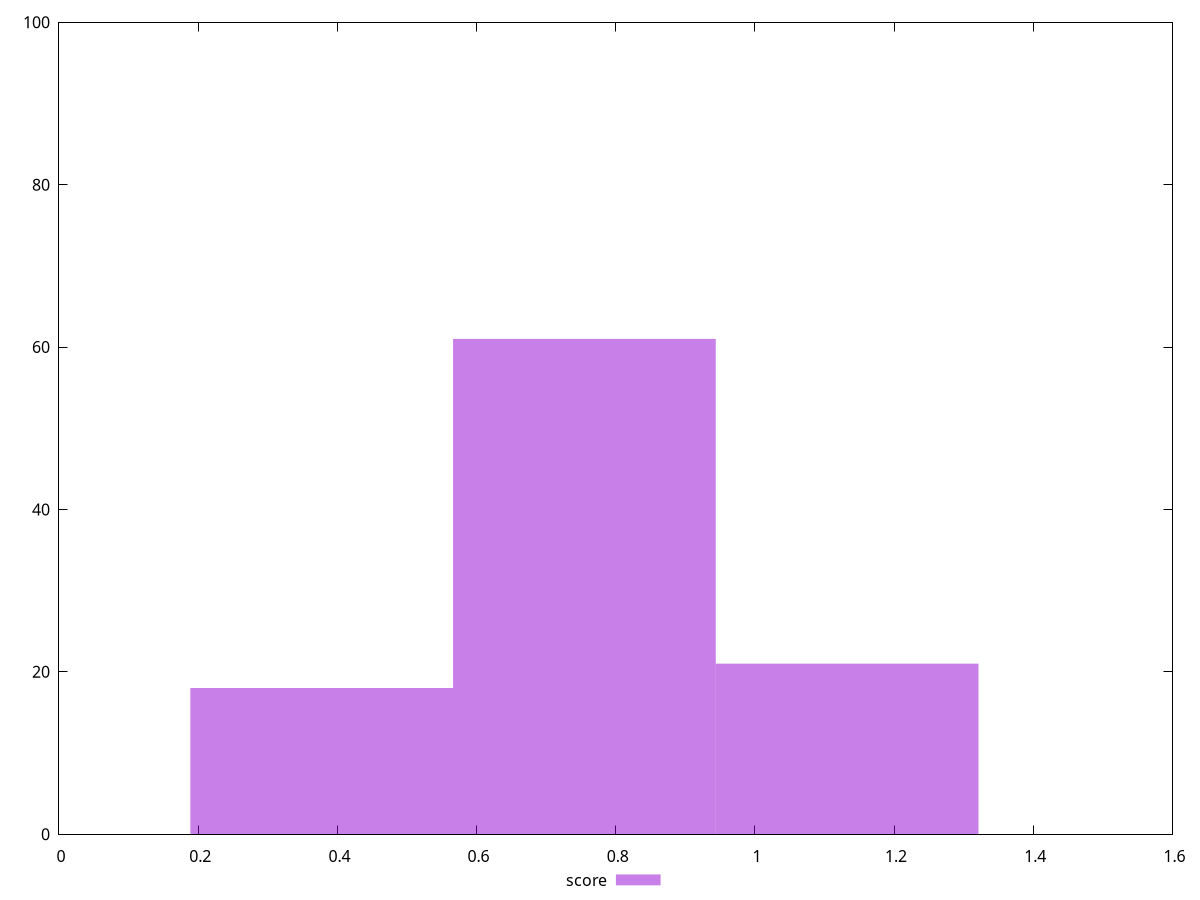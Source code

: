 reset
set terminal svg size 640, 490 enhanced background rgb 'white'
set output "report_00007_2020-12-11T15:55:29.892Z/cumulative-layout-shift/samples/pages+cached+noexternal+nofonts+nosvg+noimg/score/histogram.svg"

$score <<EOF
0.7549835244519435 61
0.37749176222597175 18
1.1324752866779153 21
EOF

set key outside below
set boxwidth 0.37749176222597175
set yrange [0:100]
set style fill transparent solid 0.5 noborder

plot \
  $score title "score" with boxes, \


reset